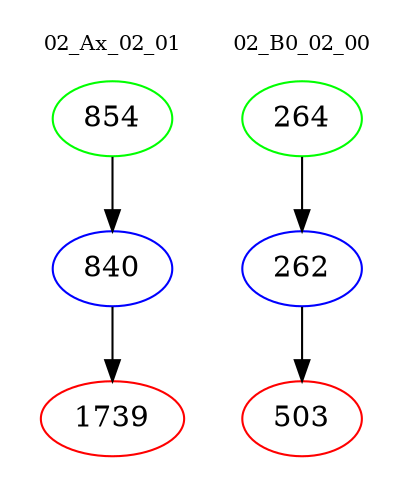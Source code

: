 digraph{
subgraph cluster_0 {
color = white
label = "02_Ax_02_01";
fontsize=10;
T0_854 [label="854", color="green"]
T0_854 -> T0_840 [color="black"]
T0_840 [label="840", color="blue"]
T0_840 -> T0_1739 [color="black"]
T0_1739 [label="1739", color="red"]
}
subgraph cluster_1 {
color = white
label = "02_B0_02_00";
fontsize=10;
T1_264 [label="264", color="green"]
T1_264 -> T1_262 [color="black"]
T1_262 [label="262", color="blue"]
T1_262 -> T1_503 [color="black"]
T1_503 [label="503", color="red"]
}
}
